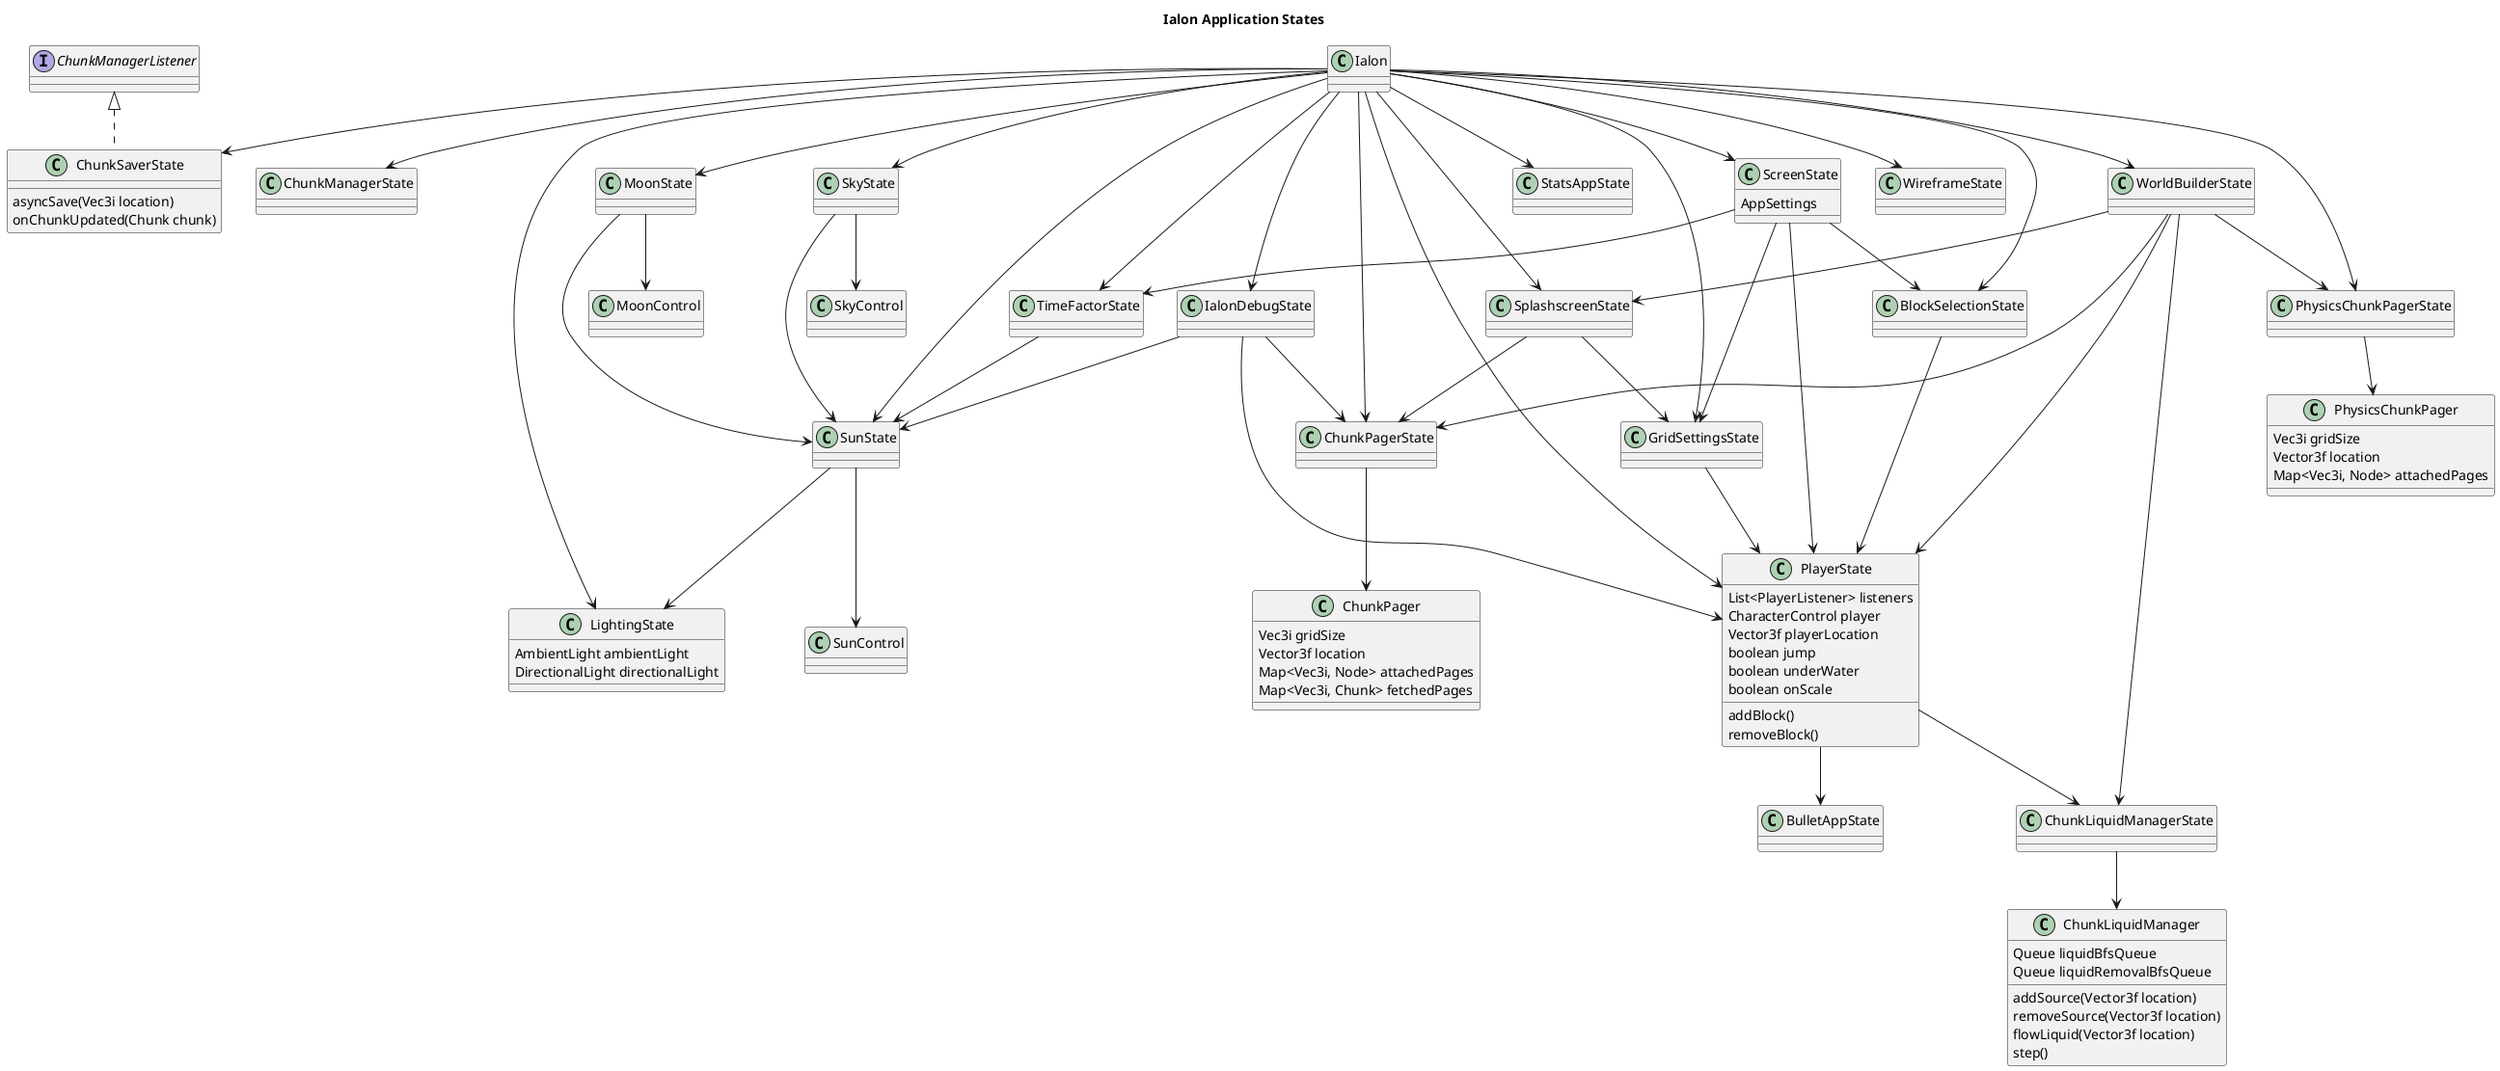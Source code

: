 @startuml
title Ialon Application States

class Ialon
class BlockSelectionState
class ChunkManagerState
class ChunkPagerState
class ChunkSaverState
class GridSettingsState
class IalonDebugState
class LightingState {
  AmbientLight ambientLight
  DirectionalLight directionalLight
}
class MoonState
class PhysicsChunkPagerState
class ScreenState
class SkyState
class SplashscreenState
class StatsAppState
class SunState
class TimeFactorState
class WireframeState
class WorldBuilderState

class PlayerState {
  List<PlayerListener> listeners
  CharacterControl player
  Vector3f playerLocation
  boolean jump
  boolean underWater
  boolean onScale
  addBlock()
  removeBlock()
}

class ChunkSaverState implements ChunkManagerListener {
  asyncSave(Vec3i location)
  onChunkUpdated(Chunk chunk)
}

class ChunkPager {
  Vec3i gridSize
  Vector3f location
  Map<Vec3i, Node> attachedPages
  Map<Vec3i, Chunk> fetchedPages
}

class PhysicsChunkPager {
  Vec3i gridSize
  Vector3f location
  Map<Vec3i, Node> attachedPages
}


class ChunkLiquidManager {
  Queue liquidBfsQueue
  Queue liquidRemovalBfsQueue
  addSource(Vector3f location)
  removeSource(Vector3f location)
  flowLiquid(Vector3f location)
  step()
}

class ScreenState {
  AppSettings
}

ChunkLiquidManagerState --> ChunkLiquidManager
ChunkPagerState --> ChunkPager
PhysicsChunkPagerState --> PhysicsChunkPager
MoonState --> MoonControl
SkyState --> SkyControl
SunState --> SunControl
BlockSelectionState --> PlayerState

SplashscreenState --> ChunkPagerState
SplashscreenState --> GridSettingsState

WorldBuilderState --> PlayerState
WorldBuilderState --> ChunkPagerState
WorldBuilderState --> PhysicsChunkPagerState
WorldBuilderState --> SplashscreenState
WorldBuilderState --> ChunkLiquidManagerState


ScreenState --> TimeFactorState
ScreenState --> GridSettingsState
ScreenState --> BlockSelectionState
ScreenState --> PlayerState

GridSettingsState --> PlayerState

IalonDebugState --> ChunkPagerState
IalonDebugState --> PlayerState
IalonDebugState --> SunState

MoonState --> SunState
SkyState --> SunState
SunState --> LightingState
TimeFactorState --> SunState

PlayerState --> ChunkLiquidManagerState
PlayerState --> BulletAppState


Ialon --> PlayerState
Ialon -->  BlockSelectionState
Ialon -->  ChunkManagerState
Ialon -->  ChunkPagerState
Ialon -->  ChunkSaverState
Ialon -->  GridSettingsState
Ialon -->  IalonDebugState
Ialon -->  LightingState
Ialon -->  MoonState
Ialon -->  PhysicsChunkPagerState
Ialon -->  ScreenState
Ialon -->  SkyState
Ialon -->  SplashscreenState
Ialon -->  StatsAppState
Ialon -->  SunState
Ialon -->  TimeFactorState
Ialon -->  WireframeState
Ialon -->  WorldBuilderState

@enduml